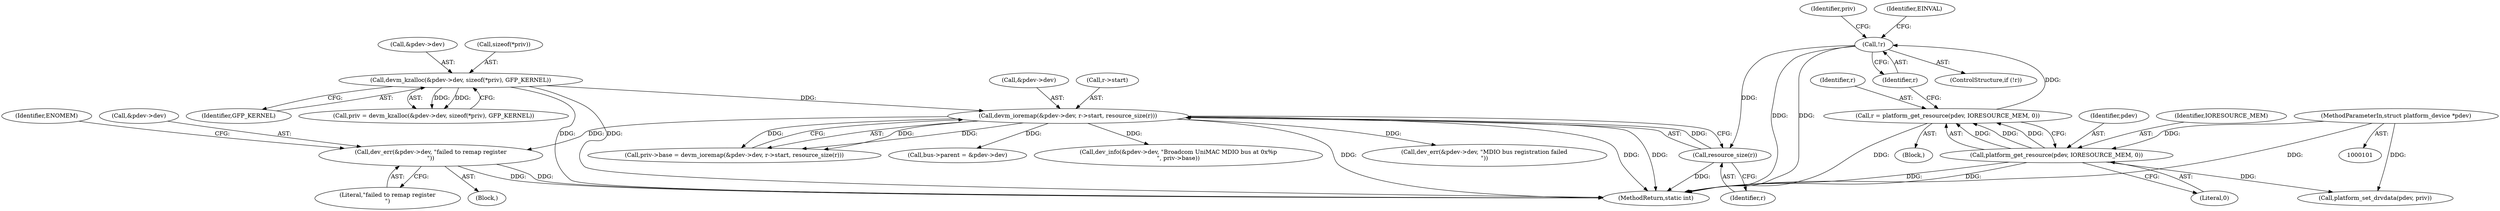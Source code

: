digraph "0_linux_297a6961ffb8ff4dc66c9fbf53b924bd1dda05d5@pointer" {
"1000173" [label="(Call,dev_err(&pdev->dev, \"failed to remap register\n\"))"];
"1000157" [label="(Call,devm_ioremap(&pdev->dev, r->start, resource_size(r)))"];
"1000126" [label="(Call,devm_kzalloc(&pdev->dev, sizeof(*priv), GFP_KERNEL))"];
"1000165" [label="(Call,resource_size(r))"];
"1000148" [label="(Call,!r)"];
"1000141" [label="(Call,r = platform_get_resource(pdev, IORESOURCE_MEM, 0))"];
"1000143" [label="(Call,platform_get_resource(pdev, IORESOURCE_MEM, 0))"];
"1000102" [label="(MethodParameterIn,struct platform_device *pdev)"];
"1000322" [label="(MethodReturn,static int)"];
"1000296" [label="(Call,dev_err(&pdev->dev, \"MDIO bus registration failed\n\"))"];
"1000155" [label="(Identifier,priv)"];
"1000143" [label="(Call,platform_get_resource(pdev, IORESOURCE_MEM, 0))"];
"1000141" [label="(Call,r = platform_get_resource(pdev, IORESOURCE_MEM, 0))"];
"1000162" [label="(Call,r->start)"];
"1000142" [label="(Identifier,r)"];
"1000181" [label="(Identifier,ENOMEM)"];
"1000303" [label="(Call,platform_set_drvdata(pdev, priv))"];
"1000166" [label="(Identifier,r)"];
"1000144" [label="(Identifier,pdev)"];
"1000131" [label="(Call,sizeof(*priv))"];
"1000153" [label="(Call,priv->base = devm_ioremap(&pdev->dev, r->start, resource_size(r)))"];
"1000253" [label="(Call,bus->parent = &pdev->dev)"];
"1000134" [label="(Identifier,GFP_KERNEL)"];
"1000103" [label="(Block,)"];
"1000102" [label="(MethodParameterIn,struct platform_device *pdev)"];
"1000174" [label="(Call,&pdev->dev)"];
"1000165" [label="(Call,resource_size(r))"];
"1000157" [label="(Call,devm_ioremap(&pdev->dev, r->start, resource_size(r)))"];
"1000173" [label="(Call,dev_err(&pdev->dev, \"failed to remap register\n\"))"];
"1000147" [label="(ControlStructure,if (!r))"];
"1000145" [label="(Identifier,IORESOURCE_MEM)"];
"1000152" [label="(Identifier,EINVAL)"];
"1000126" [label="(Call,devm_kzalloc(&pdev->dev, sizeof(*priv), GFP_KERNEL))"];
"1000178" [label="(Literal,\"failed to remap register\n\")"];
"1000149" [label="(Identifier,r)"];
"1000124" [label="(Call,priv = devm_kzalloc(&pdev->dev, sizeof(*priv), GFP_KERNEL))"];
"1000158" [label="(Call,&pdev->dev)"];
"1000127" [label="(Call,&pdev->dev)"];
"1000306" [label="(Call,dev_info(&pdev->dev, \"Broadcom UniMAC MDIO bus at 0x%p\n\", priv->base))"];
"1000146" [label="(Literal,0)"];
"1000148" [label="(Call,!r)"];
"1000172" [label="(Block,)"];
"1000173" -> "1000172"  [label="AST: "];
"1000173" -> "1000178"  [label="CFG: "];
"1000174" -> "1000173"  [label="AST: "];
"1000178" -> "1000173"  [label="AST: "];
"1000181" -> "1000173"  [label="CFG: "];
"1000173" -> "1000322"  [label="DDG: "];
"1000173" -> "1000322"  [label="DDG: "];
"1000157" -> "1000173"  [label="DDG: "];
"1000157" -> "1000153"  [label="AST: "];
"1000157" -> "1000165"  [label="CFG: "];
"1000158" -> "1000157"  [label="AST: "];
"1000162" -> "1000157"  [label="AST: "];
"1000165" -> "1000157"  [label="AST: "];
"1000153" -> "1000157"  [label="CFG: "];
"1000157" -> "1000322"  [label="DDG: "];
"1000157" -> "1000322"  [label="DDG: "];
"1000157" -> "1000322"  [label="DDG: "];
"1000157" -> "1000153"  [label="DDG: "];
"1000157" -> "1000153"  [label="DDG: "];
"1000157" -> "1000153"  [label="DDG: "];
"1000126" -> "1000157"  [label="DDG: "];
"1000165" -> "1000157"  [label="DDG: "];
"1000157" -> "1000253"  [label="DDG: "];
"1000157" -> "1000296"  [label="DDG: "];
"1000157" -> "1000306"  [label="DDG: "];
"1000126" -> "1000124"  [label="AST: "];
"1000126" -> "1000134"  [label="CFG: "];
"1000127" -> "1000126"  [label="AST: "];
"1000131" -> "1000126"  [label="AST: "];
"1000134" -> "1000126"  [label="AST: "];
"1000124" -> "1000126"  [label="CFG: "];
"1000126" -> "1000322"  [label="DDG: "];
"1000126" -> "1000322"  [label="DDG: "];
"1000126" -> "1000124"  [label="DDG: "];
"1000126" -> "1000124"  [label="DDG: "];
"1000165" -> "1000166"  [label="CFG: "];
"1000166" -> "1000165"  [label="AST: "];
"1000165" -> "1000322"  [label="DDG: "];
"1000148" -> "1000165"  [label="DDG: "];
"1000148" -> "1000147"  [label="AST: "];
"1000148" -> "1000149"  [label="CFG: "];
"1000149" -> "1000148"  [label="AST: "];
"1000152" -> "1000148"  [label="CFG: "];
"1000155" -> "1000148"  [label="CFG: "];
"1000148" -> "1000322"  [label="DDG: "];
"1000148" -> "1000322"  [label="DDG: "];
"1000141" -> "1000148"  [label="DDG: "];
"1000141" -> "1000103"  [label="AST: "];
"1000141" -> "1000143"  [label="CFG: "];
"1000142" -> "1000141"  [label="AST: "];
"1000143" -> "1000141"  [label="AST: "];
"1000149" -> "1000141"  [label="CFG: "];
"1000141" -> "1000322"  [label="DDG: "];
"1000143" -> "1000141"  [label="DDG: "];
"1000143" -> "1000141"  [label="DDG: "];
"1000143" -> "1000141"  [label="DDG: "];
"1000143" -> "1000146"  [label="CFG: "];
"1000144" -> "1000143"  [label="AST: "];
"1000145" -> "1000143"  [label="AST: "];
"1000146" -> "1000143"  [label="AST: "];
"1000143" -> "1000322"  [label="DDG: "];
"1000143" -> "1000322"  [label="DDG: "];
"1000102" -> "1000143"  [label="DDG: "];
"1000143" -> "1000303"  [label="DDG: "];
"1000102" -> "1000101"  [label="AST: "];
"1000102" -> "1000322"  [label="DDG: "];
"1000102" -> "1000303"  [label="DDG: "];
}
